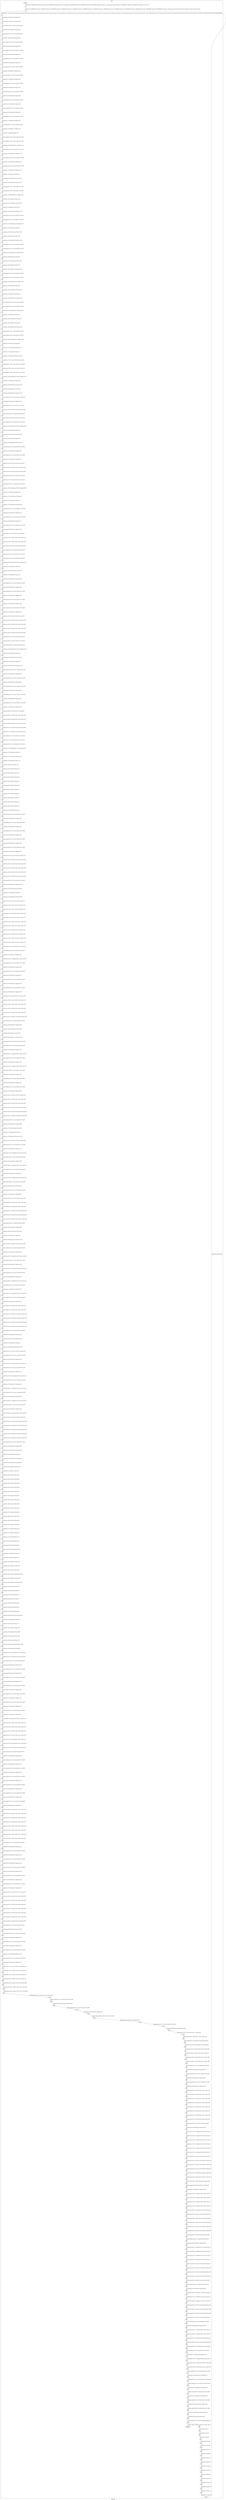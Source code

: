 digraph G {
label="Btor2XCFA";
subgraph cluster_0 {
label="main";
main_init[];
l1[];
l3[];
l4[];
l5[];
l6[];
l7[];
l8[];
l9[];
l10[];
l11[];
l12[];
l13[];
l14[];
l15[];
l16[];
l17[];
l18[];
l19[];
l20[];
l21[];
l22[];
l23[];
l24[];
l25[];
l26[];
l27[];
l28[];
l29[];
l30[];
l31[];
l32[];
l33[];
l34[];
l35[];
l36[];
l37[];
l38[];
l39[];
l40[];
l41[];
l42[];
l43[];
l44[];
l45[];
l46[];
l47[];
l48[];
l49[];
l50[];
l51[];
l52[];
l53[];
l54[];
l55[];
l56[];
l57[];
l58[];
l59[];
l60[];
l61[];
l62[];
l63[];
l64[];
l65[];
l66[];
l67[];
l68[];
l69[];
l70[];
l71[];
l72[];
l73[];
l74[];
l75[];
l76[];
l77[];
l78[];
l79[];
l80[];
l81[];
l82[];
l83[];
l84[];
l85[];
l86[];
l87[];
l88[];
l89[];
l90[];
l91[];
l92[];
l93[];
l94[];
l95[];
l96[];
l97[];
l98[];
l99[];
l100[];
l101[];
l102[];
l103[];
l104[];
l105[];
l106[];
l107[];
l108[];
l109[];
l110[];
l111[];
l112[];
l113[];
l114[];
l115[];
l116[];
l117[];
l118[];
l119[];
l120[];
l121[];
l122[];
l123[];
l124[];
l125[];
l126[];
l127[];
l128[];
l129[];
l130[];
l131[];
l132[];
l133[];
l134[];
l135[];
l136[];
l137[];
l138[];
l139[];
l140[];
l141[];
l142[];
l143[];
l144[];
l145[];
l146[];
l147[];
l148[];
l149[];
l150[];
l151[];
l152[];
l153[];
l154[];
l155[];
l156[];
l157[];
l158[];
l159[];
l160[];
l161[];
l162[];
l163[];
l164[];
l165[];
l166[];
l167[];
l168[];
l169[];
l170[];
l171[];
l172[];
l173[];
l174[];
l175[];
l176[];
l177[];
l178[];
l179[];
l180[];
l181[];
l182[];
l183[];
l184[];
l185[];
l186[];
l187[];
l188[];
l189[];
l190[];
l191[];
l192[];
l193[];
l194[];
l195[];
l196[];
l197[];
l198[];
l199[];
l200[];
l201[];
l202[];
l203[];
l204[];
l205[];
l206[];
l207[];
l208[];
l209[];
l210[];
l211[];
l212[];
l213[];
l214[];
l215[];
l216[];
l217[];
l218[];
l219[];
l220[];
l221[];
l222[];
l223[];
l224[];
l225[];
l226[];
l227[];
l228[];
l229[];
l230[];
l231[];
l232[];
l233[];
l234[];
l235[];
l236[];
l237[];
l238[];
l239[];
l240[];
l241[];
l242[];
l243[];
l244[];
l245[];
l246[];
l247[];
l248[];
l249[];
l250[];
l251[];
l252[];
l253[];
l254[];
l255[];
l256[];
l257[];
l258[];
l259[];
l260[];
l261[];
l262[];
l263[];
l264[];
l265[];
l266[];
l267[];
l268[];
l269[];
l270[];
l271[];
l272[];
l273[];
l274[];
l275[];
l276[];
l277[];
l278[];
l279[];
l280[];
l281[];
l282[];
l283[];
l284[];
l285[];
l286[];
l287[];
l288[];
l289[];
l290[];
l291[];
l292[];
l293[];
l294[];
l295[];
l296[];
l297[];
l298[];
l299[];
l300[];
l301[];
l302[];
l303[];
l304[];
l305[];
l306[];
l307[];
l308[];
l309[];
l310[];
l311[];
l312[];
l313[];
l314[];
l315[];
l316[];
l317[];
l318[];
l319[];
l320[];
l321[];
l322[];
l323[];
l324[];
l325[];
l326[];
l327[];
l328[];
l329[];
l330[];
l331[];
l332[];
l333[];
l334[];
l335[];
l336[];
l337[];
l338[];
l339[];
l340[];
l341[];
l342[];
l343[];
l344[];
l345[];
l346[];
l347[];
l348[];
l349[];
l350[];
l351[];
l352[];
l353[];
l354[];
l355[];
l356[];
l357[];
l358[];
l359[];
l360[];
l361[];
l362[];
l363[];
l364[];
l365[];
l366[];
l367[];
l368[];
l369[];
l370[];
l371[];
l372[];
l373[];
l374[];
l375[];
l376[];
l377[];
l378[];
l379[];
l380[];
l381[];
l382[];
l383[];
l384[];
l385[];
l386[];
l387[];
l388[];
l389[];
l390[];
l391[];
l392[];
l393[];
l394[];
l395[];
l396[];
l397[];
l398[];
l399[];
l400[];
l401[];
l402[];
l403[];
l404[];
l405[];
l406[];
l407[];
l408[];
l409[];
l410[];
l411[];
l412[];
l413[];
l414[];
l415[];
l416[];
l417[];
l418[];
l419[];
l420[];
l421[];
l422[];
l423[];
l424[];
l425[];
l426[];
l427[];
l428[];
l429[];
l430[];
l431[];
l432[];
l433[];
l434[];
l435[];
l436[];
l437[];
l438[];
l439[];
l440[];
l441[];
l442[];
l443[];
l444[];
l445[];
l446[];
l447[];
l448[];
l449[];
l450[];
l451[];
l452[];
l453[];
l454[];
l455[];
l456[];
l457[];
l458[];
l459[];
l460[];
l461[];
l462[];
l463[];
l464[];
l465[];
l466[];
l467[];
l468[];
l469[];
l470[];
l471[];
l472[];
l473[];
l474[];
l475[];
l476[];
l477[];
l478[];
l479[];
l480[];
l481[];
l482[];
l483[];
l484[];
l485[];
l486[];
l487[];
l488[];
l489[];
l490[];
l491[];
l492[];
l493[];
l494[];
l495[];
l496[];
l497[];
l498[];
l499[];
l500[];
l501[];
l502[];
l503[];
l504[];
l505[];
l506[];
l507[];
l508[];
l509[];
l510[];
l511[];
l512[];
l513[];
l514[];
l515[];
l516[];
l517[];
l518[];
l519[];
l520[];
l521[];
l522[];
l523[];
l524[];
l525[];
l526[];
l527[];
l528[];
l529[];
l530[];
l531[];
l532[];
l533[];
l534[];
l535[];
l536[];
l537[];
l538[];
l539[];
l540[];
l541[];
l542[];
l543[];
l544[];
l545[];
l546[];
l547[];
l548[];
l549[];
l550[];
l551[];
l552[];
l553[];
l554[];
l555[];
l556[];
l557[];
l558[];
l559[];
l560[];
l561[];
l562[];
l563[];
l564[];
l565[];
l566[];
l567[];
l568[];
l569[];
l570[];
l571[];
l572[];
l573[];
l574[];
l575[];
l576[];
l577[];
l578[];
l579[];
l580[];
l581[];
l582[];
l583[];
l584[];
l585[];
l586[];
l587[];
main_error[];
l588[];
l589[];
l590[];
l591[];
l592[];
l593[];
l594[];
l595[];
l596[];
l597[];
l598[];
l599[];
l600[];
l601[];
l602[];
l603[];
l604[];
l605[];
main_init -> l1 [label="[(assign const_3 #b00000000),(assign const_30 #b0),(assign const_43 #b00000010),(assign const_46 #b11111110),(assign const_51 #b00000000),(assign const_54 #b00000001),(assign const_57 #b00000100),(assign const_72 #b11111101),(assign const_109 #b1),(assign const_117 #b00000101),(assign const_120 #b00000011),(assign const_177 #b11111111)] "];
l3 -> l4 [label="[(havoc input_77),(havoc input_79),(havoc input_81),(havoc input_83),(havoc input_85),(havoc input_87),(havoc input_89),(havoc input_91),(havoc input_93),(havoc input_95),(havoc input_97),(havoc input_99),(havoc input_101),(havoc input_103),(havoc input_105),(havoc input_107),(havoc input_111),(havoc input_125),(havoc input_133),(havoc input_141),(havoc input_149),(havoc input_157),(havoc input_165),(havoc input_173),(havoc input_184),(havoc input_197),(havoc input_213),(havoc input_232),(havoc input_254),(havoc input_279),(havoc input_312),(havoc input_347),(havoc input_372),(havoc input_398),(havoc input_425),(havoc input_454)] "];
l4 -> l5 [label="[(assign binary_41 (bvand state_31 (bvnot state_33)))] "];
l5 -> l6 [label="[(assign binary_42 (bvand binary_41 (bvnot state_35)))] "];
l6 -> l7 [label="[(assign comparison_44 (ite (= const_43 state_4) #b1 #b0))] "];
l7 -> l8 [label="[(assign binary_45 (bvand binary_42 comparison_44))] "];
l8 -> l9 [label="[(assign comparison_47 (ite (= const_46 state_6) #b1 #b0))] "];
l9 -> l10 [label="[(assign binary_48 (bvand binary_45 comparison_47))] "];
l10 -> l11 [label="[(assign comparison_49 (ite (= const_46 state_8) #b1 #b0))] "];
l11 -> l12 [label="[(assign binary_50 (bvand binary_48 comparison_49))] "];
l12 -> l13 [label="[(assign comparison_52 (ite (= const_51 state_10) #b1 #b0))] "];
l13 -> l14 [label="[(assign binary_53 (bvand binary_50 comparison_52))] "];
l14 -> l15 [label="[(assign comparison_55 (ite (= const_54 state_12) #b1 #b0))] "];
l15 -> l16 [label="[(assign binary_56 (bvand binary_53 comparison_55))] "];
l16 -> l17 [label="[(assign comparison_58 (ite (= const_57 state_14) #b1 #b0))] "];
l17 -> l18 [label="[(assign binary_59 (bvand binary_56 comparison_58))] "];
l18 -> l19 [label="[(assign comparison_60 (ite (= const_51 state_16) #b1 #b0))] "];
l19 -> l20 [label="[(assign binary_61 (bvand binary_59 comparison_60))] "];
l20 -> l21 [label="[(assign comparison_62 (ite (= const_51 state_18) #b1 #b0))] "];
l21 -> l22 [label="[(assign binary_63 (bvand binary_61 comparison_62))] "];
l22 -> l23 [label="[(assign comparison_64 (ite (= const_51 state_20) #b1 #b0))] "];
l23 -> l24 [label="[(assign binary_65 (bvand binary_63 comparison_64))] "];
l24 -> l25 [label="[(assign comparison_66 (ite (= const_54 state_22) #b1 #b0))] "];
l25 -> l26 [label="[(assign binary_67 (bvand binary_65 comparison_66))] "];
l26 -> l27 [label="[(assign comparison_68 (ite (= const_51 state_24) #b1 #b0))] "];
l27 -> l28 [label="[(assign binary_69 (bvand binary_67 comparison_68))] "];
l28 -> l29 [label="[(assign comparison_70 (ite (= const_54 state_26) #b1 #b0))] "];
l29 -> l30 [label="[(assign binary_71 (bvand binary_69 comparison_70))] "];
l30 -> l31 [label="[(assign comparison_73 (ite (= const_72 state_28) #b1 #b0))] "];
l31 -> l32 [label="[(assign binary_74 (bvand binary_71 comparison_73))] "];
l32 -> l33 [label="[(assign binary_75 (bvand state_39 binary_74))] "];
l33 -> l34 [label="[(assign comparison_112 (ite (= const_43 input_83) #b1 #b0))] "];
l34 -> l35 [label="[(assign comparison_113 (ite (= const_51 input_81) #b1 #b0))] "];
l35 -> l36 [label="[(assign binary_114 (bvand comparison_112 comparison_113))] "];
l36 -> l37 [label="[(assign comparison_115 (ite (= const_57 input_77) #b1 #b0))] "];
l37 -> l38 [label="[(assign binary_116 (bvand binary_114 comparison_115))] "];
l38 -> l39 [label="[(assign comparison_118 (ite (= const_117 input_85) #b1 #b0))] "];
l39 -> l40 [label="[(assign binary_119 (bvand binary_116 comparison_118))] "];
l40 -> l41 [label="[(assign comparison_121 (ite (= const_120 input_87) #b1 #b0))] "];
l41 -> l42 [label="[(assign binary_122 (bvand binary_119 comparison_121))] "];
l42 -> l43 [label="[(assign binary_123 (bvand input_103 binary_122))] "];
l43 -> l44 [label="[(assign binary_124 (bvor (bvnot input_111) binary_123))] "];
l44 -> l45 [label="[(assign binary_126 (bvand input_103 (bvnot input_111)))] "];
l45 -> l46 [label="[(assign comparison_127 (ite (= const_54 input_89) #b1 #b0))] "];
l46 -> l47 [label="[(assign comparison_128 (ite (= const_46 input_77) #b1 #b0))] "];
l47 -> l48 [label="[(assign binary_129 (bvand comparison_127 comparison_128))] "];
l48 -> l49 [label="[(assign binary_130 (bvand binary_126 binary_129))] "];
l49 -> l50 [label="[(assign binary_131 (bvor (bvnot input_125) binary_130))] "];
l50 -> l51 [label="[(assign binary_132 (bvand binary_124 binary_131))] "];
l51 -> l52 [label="[(assign binary_134 (bvand binary_126 (bvnot input_125)))] "];
l52 -> l53 [label="[(assign comparison_135 (ite (= const_54 input_91) #b1 #b0))] "];
l53 -> l54 [label="[(assign comparison_136 (ite (= const_46 input_79) #b1 #b0))] "];
l54 -> l55 [label="[(assign binary_137 (bvand comparison_135 comparison_136))] "];
l55 -> l56 [label="[(assign binary_138 (bvand binary_134 binary_137))] "];
l56 -> l57 [label="[(assign binary_139 (bvor (bvnot input_133) binary_138))] "];
l57 -> l58 [label="[(assign binary_140 (bvand binary_132 binary_139))] "];
l58 -> l59 [label="[(assign binary_142 (bvand binary_134 (bvnot input_133)))] "];
l59 -> l60 [label="[(assign comparison_143 (ite (= const_54 input_93) #b1 #b0))] "];
l60 -> l61 [label="[(assign comparison_144 (ite (= const_46 input_81) #b1 #b0))] "];
l61 -> l62 [label="[(assign binary_145 (bvand comparison_143 comparison_144))] "];
l62 -> l63 [label="[(assign binary_146 (bvand binary_142 binary_145))] "];
l63 -> l64 [label="[(assign binary_147 (bvor (bvnot input_141) binary_146))] "];
l64 -> l65 [label="[(assign binary_148 (bvand binary_140 binary_147))] "];
l65 -> l66 [label="[(assign binary_150 (bvand binary_142 (bvnot input_141)))] "];
l66 -> l67 [label="[(assign comparison_151 (ite (= const_54 input_95) #b1 #b0))] "];
l67 -> l68 [label="[(assign comparison_152 (ite (= const_46 input_83) #b1 #b0))] "];
l68 -> l69 [label="[(assign binary_153 (bvand comparison_151 comparison_152))] "];
l69 -> l70 [label="[(assign binary_154 (bvand binary_150 binary_153))] "];
l70 -> l71 [label="[(assign binary_155 (bvor (bvnot input_149) binary_154))] "];
l71 -> l72 [label="[(assign binary_156 (bvand binary_148 binary_155))] "];
l72 -> l73 [label="[(assign binary_158 (bvand binary_150 (bvnot input_149)))] "];
l73 -> l74 [label="[(assign comparison_159 (ite (= const_54 input_97) #b1 #b0))] "];
l74 -> l75 [label="[(assign comparison_160 (ite (= const_46 input_85) #b1 #b0))] "];
l75 -> l76 [label="[(assign binary_161 (bvand comparison_159 comparison_160))] "];
l76 -> l77 [label="[(assign binary_162 (bvand binary_158 binary_161))] "];
l77 -> l78 [label="[(assign binary_163 (bvor (bvnot input_157) binary_162))] "];
l78 -> l79 [label="[(assign binary_164 (bvand binary_156 binary_163))] "];
l79 -> l80 [label="[(assign binary_166 (bvand binary_158 (bvnot input_157)))] "];
l80 -> l81 [label="[(assign comparison_167 (ite (= const_54 input_99) #b1 #b0))] "];
l81 -> l82 [label="[(assign comparison_168 (ite (= const_46 input_87) #b1 #b0))] "];
l82 -> l83 [label="[(assign binary_169 (bvand comparison_167 comparison_168))] "];
l83 -> l84 [label="[(assign binary_170 (bvand binary_166 binary_169))] "];
l84 -> l85 [label="[(assign binary_171 (bvor (bvnot input_165) binary_170))] "];
l85 -> l86 [label="[(assign binary_172 (bvand binary_164 binary_171))] "];
l86 -> l87 [label="[(assign binary_174 (bvand binary_166 (bvnot input_165)))] "];
l87 -> l88 [label="[(assign ternary_175 (ite (= input_125 #b1) const_51 input_89))] "];
l88 -> l89 [label="[(assign comparison_176 (ite (= const_54 ternary_175) #b1 #b0))] "];
l89 -> l90 [label="[(assign ternary_178 (ite (= input_125 #b1) const_177 input_77))] "];
l90 -> l91 [label="[(assign comparison_179 (ite (= const_46 ternary_178) #b1 #b0))] "];
l91 -> l92 [label="[(assign binary_180 (bvand comparison_176 (bvnot comparison_179)))] "];
l92 -> l93 [label="[(assign binary_181 (bvand binary_174 binary_180))] "];
l93 -> l94 [label="[(assign binary_182 (bvor (bvnot input_173) binary_181))] "];
l94 -> l95 [label="[(assign binary_183 (bvand binary_172 binary_182))] "];
l95 -> l96 [label="[(assign binary_185 (bvand binary_174 (bvnot input_173)))] "];
l96 -> l97 [label="[(assign comparison_186 (ite (= const_54 ternary_178) #b1 #b0))] "];
l97 -> l98 [label="[(assign binary_187 (bvand input_173 comparison_186))] "];
l98 -> l99 [label="[(assign ternary_188 (ite (= input_133 #b1) const_51 input_91))] "];
l99 -> l100 [label="[(assign ternary_189 (ite (= binary_187 #b1) const_54 ternary_188))] "];
l100 -> l101 [label="[(assign comparison_190 (ite (= const_54 ternary_189) #b1 #b0))] "];
l101 -> l102 [label="[(assign ternary_191 (ite (= input_133 #b1) const_177 input_79))] "];
l102 -> l103 [label="[(assign comparison_192 (ite (= const_46 ternary_191) #b1 #b0))] "];
l103 -> l104 [label="[(assign binary_193 (bvand comparison_190 (bvnot comparison_192)))] "];
l104 -> l105 [label="[(assign binary_194 (bvand binary_185 binary_193))] "];
l105 -> l106 [label="[(assign binary_195 (bvor (bvnot input_184) binary_194))] "];
l106 -> l107 [label="[(assign binary_196 (bvand binary_183 binary_195))] "];
l107 -> l108 [label="[(assign binary_198 (bvand binary_185 (bvnot input_184)))] "];
l108 -> l109 [label="[(assign comparison_199 (ite (= const_43 ternary_191) #b1 #b0))] "];
l109 -> l110 [label="[(assign binary_200 (bvand input_184 comparison_199))] "];
l110 -> l111 [label="[(assign comparison_201 (ite (= const_43 ternary_178) #b1 #b0))] "];
l111 -> l112 [label="[(assign binary_202 (bvand input_173 comparison_201))] "];
l112 -> l113 [label="[(assign ternary_203 (ite (= input_141 #b1) const_51 input_93))] "];
l113 -> l114 [label="[(assign ternary_204 (ite (= binary_202 #b1) const_54 ternary_203))] "];
l114 -> l115 [label="[(assign ternary_205 (ite (= binary_200 #b1) const_54 ternary_204))] "];
l115 -> l116 [label="[(assign comparison_206 (ite (= const_54 ternary_205) #b1 #b0))] "];
l116 -> l117 [label="[(assign ternary_207 (ite (= input_141 #b1) const_177 input_81))] "];
l117 -> l118 [label="[(assign comparison_208 (ite (= const_46 ternary_207) #b1 #b0))] "];
l118 -> l119 [label="[(assign binary_209 (bvand comparison_206 (bvnot comparison_208)))] "];
l119 -> l120 [label="[(assign binary_210 (bvand binary_198 binary_209))] "];
l120 -> l121 [label="[(assign binary_211 (bvor (bvnot input_197) binary_210))] "];
l121 -> l122 [label="[(assign binary_212 (bvand binary_196 binary_211))] "];
l122 -> l123 [label="[(assign binary_214 (bvand binary_198 (bvnot input_197)))] "];
l123 -> l124 [label="[(assign comparison_215 (ite (= const_120 ternary_207) #b1 #b0))] "];
l124 -> l125 [label="[(assign binary_216 (bvand input_197 comparison_215))] "];
l125 -> l126 [label="[(assign comparison_217 (ite (= const_120 ternary_191) #b1 #b0))] "];
l126 -> l127 [label="[(assign binary_218 (bvand input_184 comparison_217))] "];
l127 -> l128 [label="[(assign comparison_219 (ite (= const_120 ternary_178) #b1 #b0))] "];
l128 -> l129 [label="[(assign binary_220 (bvand input_173 comparison_219))] "];
l129 -> l130 [label="[(assign ternary_221 (ite (= input_149 #b1) const_51 input_95))] "];
l130 -> l131 [label="[(assign ternary_222 (ite (= binary_220 #b1) const_54 ternary_221))] "];
l131 -> l132 [label="[(assign ternary_223 (ite (= binary_218 #b1) const_54 ternary_222))] "];
l132 -> l133 [label="[(assign ternary_224 (ite (= binary_216 #b1) const_54 ternary_223))] "];
l133 -> l134 [label="[(assign comparison_225 (ite (= const_54 ternary_224) #b1 #b0))] "];
l134 -> l135 [label="[(assign ternary_226 (ite (= input_149 #b1) const_177 input_83))] "];
l135 -> l136 [label="[(assign comparison_227 (ite (= const_46 ternary_226) #b1 #b0))] "];
l136 -> l137 [label="[(assign binary_228 (bvand comparison_225 (bvnot comparison_227)))] "];
l137 -> l138 [label="[(assign binary_229 (bvand binary_214 binary_228))] "];
l138 -> l139 [label="[(assign binary_230 (bvor (bvnot input_213) binary_229))] "];
l139 -> l140 [label="[(assign binary_231 (bvand binary_212 binary_230))] "];
l140 -> l141 [label="[(assign binary_233 (bvand binary_214 (bvnot input_213)))] "];
l141 -> l142 [label="[(assign comparison_234 (ite (= const_57 ternary_226) #b1 #b0))] "];
l142 -> l143 [label="[(assign binary_235 (bvand input_213 comparison_234))] "];
l143 -> l144 [label="[(assign comparison_236 (ite (= const_57 ternary_207) #b1 #b0))] "];
l144 -> l145 [label="[(assign binary_237 (bvand input_197 comparison_236))] "];
l145 -> l146 [label="[(assign comparison_238 (ite (= const_57 ternary_191) #b1 #b0))] "];
l146 -> l147 [label="[(assign binary_239 (bvand input_184 comparison_238))] "];
l147 -> l148 [label="[(assign comparison_240 (ite (= const_57 ternary_178) #b1 #b0))] "];
l148 -> l149 [label="[(assign binary_241 (bvand input_173 comparison_240))] "];
l149 -> l150 [label="[(assign ternary_242 (ite (= input_157 #b1) const_51 input_97))] "];
l150 -> l151 [label="[(assign ternary_243 (ite (= binary_241 #b1) const_54 ternary_242))] "];
l151 -> l152 [label="[(assign ternary_244 (ite (= binary_239 #b1) const_54 ternary_243))] "];
l152 -> l153 [label="[(assign ternary_245 (ite (= binary_237 #b1) const_54 ternary_244))] "];
l153 -> l154 [label="[(assign ternary_246 (ite (= binary_235 #b1) const_54 ternary_245))] "];
l154 -> l155 [label="[(assign comparison_247 (ite (= const_54 ternary_246) #b1 #b0))] "];
l155 -> l156 [label="[(assign ternary_248 (ite (= input_157 #b1) const_177 input_85))] "];
l156 -> l157 [label="[(assign comparison_249 (ite (= const_46 ternary_248) #b1 #b0))] "];
l157 -> l158 [label="[(assign binary_250 (bvand comparison_247 (bvnot comparison_249)))] "];
l158 -> l159 [label="[(assign binary_251 (bvand binary_233 binary_250))] "];
l159 -> l160 [label="[(assign binary_252 (bvor (bvnot input_232) binary_251))] "];
l160 -> l161 [label="[(assign binary_253 (bvand binary_231 binary_252))] "];
l161 -> l162 [label="[(assign binary_255 (bvand binary_233 (bvnot input_232)))] "];
l162 -> l163 [label="[(assign comparison_256 (ite (= const_117 ternary_248) #b1 #b0))] "];
l163 -> l164 [label="[(assign binary_257 (bvand input_232 comparison_256))] "];
l164 -> l165 [label="[(assign comparison_258 (ite (= const_117 ternary_226) #b1 #b0))] "];
l165 -> l166 [label="[(assign binary_259 (bvand input_213 comparison_258))] "];
l166 -> l167 [label="[(assign comparison_260 (ite (= const_117 ternary_207) #b1 #b0))] "];
l167 -> l168 [label="[(assign binary_261 (bvand input_197 comparison_260))] "];
l168 -> l169 [label="[(assign comparison_262 (ite (= const_117 ternary_191) #b1 #b0))] "];
l169 -> l170 [label="[(assign binary_263 (bvand input_184 comparison_262))] "];
l170 -> l171 [label="[(assign comparison_264 (ite (= const_117 ternary_178) #b1 #b0))] "];
l171 -> l172 [label="[(assign binary_265 (bvand input_173 comparison_264))] "];
l172 -> l173 [label="[(assign ternary_266 (ite (= input_165 #b1) const_51 input_99))] "];
l173 -> l174 [label="[(assign ternary_267 (ite (= binary_265 #b1) const_54 ternary_266))] "];
l174 -> l175 [label="[(assign ternary_268 (ite (= binary_263 #b1) const_54 ternary_267))] "];
l175 -> l176 [label="[(assign ternary_269 (ite (= binary_261 #b1) const_54 ternary_268))] "];
l176 -> l177 [label="[(assign ternary_270 (ite (= binary_259 #b1) const_54 ternary_269))] "];
l177 -> l178 [label="[(assign ternary_271 (ite (= binary_257 #b1) const_54 ternary_270))] "];
l178 -> l179 [label="[(assign comparison_272 (ite (= const_54 ternary_271) #b1 #b0))] "];
l179 -> l180 [label="[(assign ternary_273 (ite (= input_165 #b1) const_177 input_87))] "];
l180 -> l181 [label="[(assign comparison_274 (ite (= const_46 ternary_273) #b1 #b0))] "];
l181 -> l182 [label="[(assign binary_275 (bvand comparison_272 (bvnot comparison_274)))] "];
l182 -> l183 [label="[(assign binary_276 (bvand binary_255 binary_275))] "];
l183 -> l184 [label="[(assign binary_277 (bvor (bvnot input_254) binary_276))] "];
l184 -> l185 [label="[(assign binary_278 (bvand binary_253 binary_277))] "];
l185 -> l186 [label="[(assign binary_280 (bvor input_105 input_125))] "];
l186 -> l187 [label="[(assign binary_281 (bvor binary_280 input_133))] "];
l187 -> l188 [label="[(assign binary_282 (bvor binary_281 input_141))] "];
l188 -> l189 [label="[(assign binary_283 (bvor binary_282 input_149))] "];
l189 -> l190 [label="[(assign binary_284 (bvor binary_283 input_157))] "];
l190 -> l191 [label="[(assign binary_285 (bvor binary_284 input_165))] "];
l191 -> l192 [label="[(assign binary_286 (bvor binary_285 input_173))] "];
l192 -> l193 [label="[(assign binary_287 (bvor binary_286 input_184))] "];
l193 -> l194 [label="[(assign binary_288 (bvor binary_287 input_197))] "];
l194 -> l195 [label="[(assign binary_289 (bvor binary_288 input_213))] "];
l195 -> l196 [label="[(assign binary_290 (bvor binary_289 input_232))] "];
l196 -> l197 [label="[(assign binary_291 (bvor binary_290 input_254))] "];
l197 -> l198 [label="[(assign comparison_292 (ite (= const_51 ternary_273) #b1 #b0))] "];
l198 -> l199 [label="[(assign binary_293 (bvand input_254 comparison_292))] "];
l199 -> l200 [label="[(assign comparison_294 (ite (= const_51 ternary_248) #b1 #b0))] "];
l200 -> l201 [label="[(assign binary_295 (bvand input_232 comparison_294))] "];
l201 -> l202 [label="[(assign comparison_296 (ite (= const_51 ternary_226) #b1 #b0))] "];
l202 -> l203 [label="[(assign binary_297 (bvand input_213 comparison_296))] "];
l203 -> l204 [label="[(assign comparison_298 (ite (= const_51 ternary_207) #b1 #b0))] "];
l204 -> l205 [label="[(assign binary_299 (bvand input_197 comparison_298))] "];
l205 -> l206 [label="[(assign comparison_300 (ite (= const_51 ternary_191) #b1 #b0))] "];
l206 -> l207 [label="[(assign binary_301 (bvand input_184 comparison_300))] "];
l207 -> l208 [label="[(assign ternary_302 (ite (= input_173 #b1) const_51 ternary_175))] "];
l208 -> l209 [label="[(assign ternary_303 (ite (= binary_301 #b1) const_54 ternary_302))] "];
l209 -> l210 [label="[(assign ternary_304 (ite (= binary_299 #b1) const_54 ternary_303))] "];
l210 -> l211 [label="[(assign ternary_305 (ite (= binary_297 #b1) const_54 ternary_304))] "];
l211 -> l212 [label="[(assign ternary_306 (ite (= binary_295 #b1) const_54 ternary_305))] "];
l212 -> l213 [label="[(assign ternary_307 (ite (= binary_293 #b1) const_54 ternary_306))] "];
l213 -> l214 [label="[(assign comparison_308 (ite (= const_54 ternary_307) #b1 #b0))] "];
l214 -> l215 [label="[(assign binary_309 (bvand binary_291 comparison_308))] "];
l215 -> l216 [label="[(assign binary_310 (bvor (bvnot input_279) binary_309))] "];
l216 -> l217 [label="[(assign binary_311 (bvand binary_278 binary_310))] "];
l217 -> l218 [label="[(assign binary_313 (bvand binary_291 (bvnot input_279)))] "];
l218 -> l219 [label="[(assign ternary_314 (ite (= input_125 #b1) const_51 input_101))] "];
l219 -> l220 [label="[(assign ternary_315 (ite (= input_133 #b1) const_54 ternary_314))] "];
l220 -> l221 [label="[(assign ternary_316 (ite (= input_141 #b1) const_43 ternary_315))] "];
l221 -> l222 [label="[(assign ternary_317 (ite (= input_149 #b1) const_120 ternary_316))] "];
l222 -> l223 [label="[(assign ternary_318 (ite (= input_157 #b1) const_57 ternary_317))] "];
l223 -> l224 [label="[(assign ternary_319 (ite (= input_165 #b1) const_117 ternary_318))] "];
l224 -> l225 [label="[(assign ternary_320 (ite (= input_173 #b1) const_51 ternary_319))] "];
l225 -> l226 [label="[(assign ternary_321 (ite (= input_184 #b1) const_54 ternary_320))] "];
l226 -> l227 [label="[(assign ternary_322 (ite (= input_197 #b1) const_43 ternary_321))] "];
l227 -> l228 [label="[(assign ternary_323 (ite (= input_213 #b1) const_120 ternary_322))] "];
l228 -> l229 [label="[(assign ternary_324 (ite (= input_232 #b1) const_57 ternary_323))] "];
l229 -> l230 [label="[(assign ternary_325 (ite (= input_254 #b1) const_117 ternary_324))] "];
l230 -> l231 [label="[(assign comparison_326 (ite (= const_54 ternary_325) #b1 #b0))] "];
l231 -> l232 [label="[(assign binary_327 (bvand input_279 comparison_326))] "];
l232 -> l233 [label="[(assign ternary_328 (ite (= comparison_326 #b1) const_54 const_51))] "];
l233 -> l234 [label="[(assign comparison_329 (ite (= const_54 ternary_273) #b1 #b0))] "];
l234 -> l235 [label="[(assign binary_330 (bvand input_254 comparison_329))] "];
l235 -> l236 [label="[(assign comparison_331 (ite (= const_54 ternary_248) #b1 #b0))] "];
l236 -> l237 [label="[(assign binary_332 (bvand input_232 comparison_331))] "];
l237 -> l238 [label="[(assign comparison_333 (ite (= const_54 ternary_226) #b1 #b0))] "];
l238 -> l239 [label="[(assign binary_334 (bvand input_213 comparison_333))] "];
l239 -> l240 [label="[(assign comparison_335 (ite (= const_54 ternary_207) #b1 #b0))] "];
l240 -> l241 [label="[(assign binary_336 (bvand input_197 comparison_335))] "];
l241 -> l242 [label="[(assign ternary_337 (ite (= input_184 #b1) const_51 ternary_189))] "];
l242 -> l243 [label="[(assign ternary_338 (ite (= binary_336 #b1) const_54 ternary_337))] "];
l243 -> l244 [label="[(assign ternary_339 (ite (= binary_334 #b1) const_54 ternary_338))] "];
l244 -> l245 [label="[(assign ternary_340 (ite (= binary_332 #b1) const_54 ternary_339))] "];
l245 -> l246 [label="[(assign ternary_341 (ite (= binary_330 #b1) const_54 ternary_340))] "];
l246 -> l247 [label="[(assign ternary_342 (ite (= binary_327 #b1) ternary_328 ternary_341))] "];
l247 -> l248 [label="[(assign comparison_343 (ite (= const_54 ternary_342) #b1 #b0))] "];
l248 -> l249 [label="[(assign binary_344 (bvand binary_313 comparison_343))] "];
l249 -> l250 [label="[(assign binary_345 (bvor (bvnot input_312) binary_344))] "];
l250 -> l251 [label="[(assign binary_346 (bvand binary_311 binary_345))] "];
l251 -> l252 [label="[(assign binary_348 (bvand binary_313 (bvnot input_312)))] "];
l252 -> l253 [label="[(assign ternary_349 (ite (= input_279 #b1) const_72 ternary_325))] "];
l253 -> l254 [label="[(assign comparison_350 (ite (= const_43 ternary_349) #b1 #b0))] "];
l254 -> l255 [label="[(assign binary_351 (bvand input_312 comparison_350))] "];
l255 -> l256 [label="[(assign ternary_352 (ite (= comparison_350 #b1) const_54 const_51))] "];
l256 -> l257 [label="[(assign comparison_353 (ite (= const_43 ternary_325) #b1 #b0))] "];
l257 -> l258 [label="[(assign binary_354 (bvand input_279 comparison_353))] "];
l258 -> l259 [label="[(assign ternary_355 (ite (= comparison_353 #b1) const_54 const_51))] "];
l259 -> l260 [label="[(assign comparison_356 (ite (= const_43 ternary_273) #b1 #b0))] "];
l260 -> l261 [label="[(assign binary_357 (bvand input_254 comparison_356))] "];
l261 -> l262 [label="[(assign comparison_358 (ite (= const_43 ternary_248) #b1 #b0))] "];
l262 -> l263 [label="[(assign binary_359 (bvand input_232 comparison_358))] "];
l263 -> l264 [label="[(assign comparison_360 (ite (= const_43 ternary_226) #b1 #b0))] "];
l264 -> l265 [label="[(assign binary_361 (bvand input_213 comparison_360))] "];
l265 -> l266 [label="[(assign ternary_362 (ite (= input_197 #b1) const_51 ternary_205))] "];
l266 -> l267 [label="[(assign ternary_363 (ite (= binary_361 #b1) const_54 ternary_362))] "];
l267 -> l268 [label="[(assign ternary_364 (ite (= binary_359 #b1) const_54 ternary_363))] "];
l268 -> l269 [label="[(assign ternary_365 (ite (= binary_357 #b1) const_54 ternary_364))] "];
l269 -> l270 [label="[(assign ternary_366 (ite (= binary_354 #b1) ternary_355 ternary_365))] "];
l270 -> l271 [label="[(assign ternary_367 (ite (= binary_351 #b1) ternary_352 ternary_366))] "];
l271 -> l272 [label="[(assign comparison_368 (ite (= const_54 ternary_367) #b1 #b0))] "];
l272 -> l273 [label="[(assign binary_369 (bvand binary_348 comparison_368))] "];
l273 -> l274 [label="[(assign binary_370 (bvor (bvnot input_347) binary_369))] "];
l274 -> l275 [label="[(assign binary_371 (bvand binary_346 binary_370))] "];
l275 -> l276 [label="[(assign binary_373 (bvand binary_348 (bvnot input_347)))] "];
l276 -> l277 [label="[(assign ternary_374 (ite (= input_312 #b1) const_72 ternary_349))] "];
l277 -> l278 [label="[(assign comparison_375 (ite (= const_120 ternary_374) #b1 #b0))] "];
l278 -> l279 [label="[(assign binary_376 (bvand input_347 comparison_375))] "];
l279 -> l280 [label="[(assign ternary_377 (ite (= comparison_375 #b1) const_54 const_51))] "];
l280 -> l281 [label="[(assign comparison_378 (ite (= const_120 ternary_349) #b1 #b0))] "];
l281 -> l282 [label="[(assign binary_379 (bvand input_312 comparison_378))] "];
l282 -> l283 [label="[(assign ternary_380 (ite (= comparison_378 #b1) const_54 const_51))] "];
l283 -> l284 [label="[(assign comparison_381 (ite (= const_120 ternary_325) #b1 #b0))] "];
l284 -> l285 [label="[(assign binary_382 (bvand input_279 comparison_381))] "];
l285 -> l286 [label="[(assign ternary_383 (ite (= comparison_381 #b1) const_54 const_51))] "];
l286 -> l287 [label="[(assign comparison_384 (ite (= const_120 ternary_273) #b1 #b0))] "];
l287 -> l288 [label="[(assign binary_385 (bvand input_254 comparison_384))] "];
l288 -> l289 [label="[(assign comparison_386 (ite (= const_120 ternary_248) #b1 #b0))] "];
l289 -> l290 [label="[(assign binary_387 (bvand input_232 comparison_386))] "];
l290 -> l291 [label="[(assign ternary_388 (ite (= input_213 #b1) const_51 ternary_224))] "];
l291 -> l292 [label="[(assign ternary_389 (ite (= binary_387 #b1) const_54 ternary_388))] "];
l292 -> l293 [label="[(assign ternary_390 (ite (= binary_385 #b1) const_54 ternary_389))] "];
l293 -> l294 [label="[(assign ternary_391 (ite (= binary_382 #b1) ternary_383 ternary_390))] "];
l294 -> l295 [label="[(assign ternary_392 (ite (= binary_379 #b1) ternary_380 ternary_391))] "];
l295 -> l296 [label="[(assign ternary_393 (ite (= binary_376 #b1) ternary_377 ternary_392))] "];
l296 -> l297 [label="[(assign comparison_394 (ite (= const_54 ternary_393) #b1 #b0))] "];
l297 -> l298 [label="[(assign binary_395 (bvand binary_373 comparison_394))] "];
l298 -> l299 [label="[(assign binary_396 (bvor (bvnot input_372) binary_395))] "];
l299 -> l300 [label="[(assign binary_397 (bvand binary_371 binary_396))] "];
l300 -> l301 [label="[(assign binary_399 (bvand binary_373 (bvnot input_372)))] "];
l301 -> l302 [label="[(assign ternary_400 (ite (= input_347 #b1) const_72 ternary_374))] "];
l302 -> l303 [label="[(assign comparison_401 (ite (= const_57 ternary_400) #b1 #b0))] "];
l303 -> l304 [label="[(assign binary_402 (bvand input_372 comparison_401))] "];
l304 -> l305 [label="[(assign ternary_403 (ite (= comparison_401 #b1) const_54 const_51))] "];
l305 -> l306 [label="[(assign comparison_404 (ite (= const_57 ternary_374) #b1 #b0))] "];
l306 -> l307 [label="[(assign binary_405 (bvand input_347 comparison_404))] "];
l307 -> l308 [label="[(assign ternary_406 (ite (= comparison_404 #b1) const_54 const_51))] "];
l308 -> l309 [label="[(assign comparison_407 (ite (= const_57 ternary_349) #b1 #b0))] "];
l309 -> l310 [label="[(assign binary_408 (bvand input_312 comparison_407))] "];
l310 -> l311 [label="[(assign ternary_409 (ite (= comparison_407 #b1) const_54 const_51))] "];
l311 -> l312 [label="[(assign comparison_410 (ite (= const_57 ternary_325) #b1 #b0))] "];
l312 -> l313 [label="[(assign binary_411 (bvand input_279 comparison_410))] "];
l313 -> l314 [label="[(assign ternary_412 (ite (= comparison_410 #b1) const_54 const_51))] "];
l314 -> l315 [label="[(assign comparison_413 (ite (= const_57 ternary_273) #b1 #b0))] "];
l315 -> l316 [label="[(assign binary_414 (bvand input_254 comparison_413))] "];
l316 -> l317 [label="[(assign ternary_415 (ite (= input_232 #b1) const_51 ternary_246))] "];
l317 -> l318 [label="[(assign ternary_416 (ite (= binary_414 #b1) const_54 ternary_415))] "];
l318 -> l319 [label="[(assign ternary_417 (ite (= binary_411 #b1) ternary_412 ternary_416))] "];
l319 -> l320 [label="[(assign ternary_418 (ite (= binary_408 #b1) ternary_409 ternary_417))] "];
l320 -> l321 [label="[(assign ternary_419 (ite (= binary_405 #b1) ternary_406 ternary_418))] "];
l321 -> l322 [label="[(assign ternary_420 (ite (= binary_402 #b1) ternary_403 ternary_419))] "];
l322 -> l323 [label="[(assign comparison_421 (ite (= const_54 ternary_420) #b1 #b0))] "];
l323 -> l324 [label="[(assign binary_422 (bvand binary_399 comparison_421))] "];
l324 -> l325 [label="[(assign binary_423 (bvor (bvnot input_398) binary_422))] "];
l325 -> l326 [label="[(assign binary_424 (bvand binary_397 binary_423))] "];
l326 -> l327 [label="[(assign binary_426 (bvand binary_399 (bvnot input_398)))] "];
l327 -> l328 [label="[(assign ternary_427 (ite (= input_372 #b1) const_72 ternary_400))] "];
l328 -> l329 [label="[(assign comparison_428 (ite (= const_117 ternary_427) #b1 #b0))] "];
l329 -> l330 [label="[(assign binary_429 (bvand input_398 comparison_428))] "];
l330 -> l331 [label="[(assign ternary_430 (ite (= comparison_428 #b1) const_54 const_51))] "];
l331 -> l332 [label="[(assign comparison_431 (ite (= const_117 ternary_400) #b1 #b0))] "];
l332 -> l333 [label="[(assign binary_432 (bvand input_372 comparison_431))] "];
l333 -> l334 [label="[(assign ternary_433 (ite (= comparison_431 #b1) const_54 const_51))] "];
l334 -> l335 [label="[(assign comparison_434 (ite (= const_117 ternary_374) #b1 #b0))] "];
l335 -> l336 [label="[(assign binary_435 (bvand input_347 comparison_434))] "];
l336 -> l337 [label="[(assign ternary_436 (ite (= comparison_434 #b1) const_54 const_51))] "];
l337 -> l338 [label="[(assign comparison_437 (ite (= const_117 ternary_349) #b1 #b0))] "];
l338 -> l339 [label="[(assign binary_438 (bvand input_312 comparison_437))] "];
l339 -> l340 [label="[(assign ternary_439 (ite (= comparison_437 #b1) const_54 const_51))] "];
l340 -> l341 [label="[(assign comparison_440 (ite (= const_117 ternary_325) #b1 #b0))] "];
l341 -> l342 [label="[(assign binary_441 (bvand input_279 comparison_440))] "];
l342 -> l343 [label="[(assign ternary_442 (ite (= comparison_440 #b1) const_54 const_51))] "];
l343 -> l344 [label="[(assign ternary_443 (ite (= input_254 #b1) const_51 ternary_271))] "];
l344 -> l345 [label="[(assign ternary_444 (ite (= binary_441 #b1) ternary_442 ternary_443))] "];
l345 -> l346 [label="[(assign ternary_445 (ite (= binary_438 #b1) ternary_439 ternary_444))] "];
l346 -> l347 [label="[(assign ternary_446 (ite (= binary_435 #b1) ternary_436 ternary_445))] "];
l347 -> l348 [label="[(assign ternary_447 (ite (= binary_432 #b1) ternary_433 ternary_446))] "];
l348 -> l349 [label="[(assign ternary_448 (ite (= binary_429 #b1) ternary_430 ternary_447))] "];
l349 -> l350 [label="[(assign comparison_449 (ite (= const_54 ternary_448) #b1 #b0))] "];
l350 -> l351 [label="[(assign binary_450 (bvand binary_426 comparison_449))] "];
l351 -> l352 [label="[(assign binary_451 (bvor (bvnot input_425) binary_450))] "];
l352 -> l353 [label="[(assign binary_452 (bvand binary_424 binary_451))] "];
l353 -> l354 [label="[(assign binary_453 (bvand binary_426 (bvnot input_425)))] "];
l354 -> l355 [label="[(assign binary_455 (bvor binary_453 (bvnot input_454)))] "];
l355 -> l356 [label="[(assign binary_456 (bvand binary_452 binary_455))] "];
l356 -> l357 [label="[(assign binary_457 (bvor input_111 input_125))] "];
l357 -> l358 [label="[(assign binary_458 (bvor input_133 binary_457))] "];
l358 -> l359 [label="[(assign binary_459 (bvor input_141 binary_458))] "];
l359 -> l360 [label="[(assign binary_460 (bvor input_149 binary_459))] "];
l360 -> l361 [label="[(assign binary_461 (bvor input_157 binary_460))] "];
l361 -> l362 [label="[(assign binary_462 (bvor input_165 binary_461))] "];
l362 -> l363 [label="[(assign binary_463 (bvor input_173 binary_462))] "];
l363 -> l364 [label="[(assign binary_464 (bvor input_184 binary_463))] "];
l364 -> l365 [label="[(assign binary_465 (bvor input_197 binary_464))] "];
l365 -> l366 [label="[(assign binary_466 (bvor input_213 binary_465))] "];
l366 -> l367 [label="[(assign binary_467 (bvor input_232 binary_466))] "];
l367 -> l368 [label="[(assign binary_468 (bvor input_254 binary_467))] "];
l368 -> l369 [label="[(assign binary_469 (bvor input_279 binary_468))] "];
l369 -> l370 [label="[(assign binary_470 (bvor input_312 binary_469))] "];
l370 -> l371 [label="[(assign binary_471 (bvor input_347 binary_470))] "];
l371 -> l372 [label="[(assign binary_472 (bvor input_372 binary_471))] "];
l372 -> l373 [label="[(assign binary_473 (bvor input_398 binary_472))] "];
l373 -> l374 [label="[(assign binary_474 (bvor input_425 binary_473))] "];
l374 -> l375 [label="[(assign binary_475 (bvor input_454 binary_474))] "];
l375 -> l376 [label="[(assign binary_476 (bvand binary_456 binary_475))] "];
l376 -> l377 [label="[(assign binary_477 (bvand input_103 input_105))] "];
l377 -> l378 [label="[(assign binary_478 (bvor input_103 input_105))] "];
l378 -> l379 [label="[(assign binary_479 (bvand input_107 binary_478))] "];
l379 -> l380 [label="[(assign binary_480 (bvor binary_477 binary_479))] "];
l380 -> l381 [label="[(assign binary_481 (bvor input_107 binary_478))] "];
l381 -> l382 [label="[(assign binary_482 (bvand (bvnot binary_480) binary_481))] "];
l382 -> l383 [label="[(assign binary_483 (bvand binary_476 binary_482))] "];
l383 -> l384 [label="[(assign binary_484 (bvand binary_255 (bvnot input_254)))] "];
l384 -> l385 [label="[(assign binary_485 (bvor binary_484 input_279))] "];
l385 -> l386 [label="[(assign binary_486 (bvor binary_485 input_312))] "];
l386 -> l387 [label="[(assign binary_487 (bvor binary_486 input_347))] "];
l387 -> l388 [label="[(assign binary_488 (bvor binary_487 input_372))] "];
l388 -> l389 [label="[(assign binary_489 (bvor binary_488 input_398))] "];
l389 -> l390 [label="[(assign binary_490 (bvor binary_489 input_425))] "];
l390 -> l391 [label="[(assign binary_491 (bvor binary_490 input_454))] "];
l391 -> l392 [label="[(assign binary_492 (bvand binary_453 (bvnot input_454)))] "];
l392 -> l393 [label="[(assign binary_493 (bvand binary_491 binary_492))] "];
l393 -> l394 [label="[(assign binary_494 (bvor input_107 input_111))] "];
l394 -> l395 [label="[(assign binary_495 (bvor binary_491 binary_492))] "];
l395 -> l396 [label="[(assign binary_496 (bvand binary_494 binary_495))] "];
l396 -> l397 [label="[(assign binary_497 (bvor binary_493 binary_496))] "];
l397 -> l398 [label="[(assign binary_498 (bvor binary_494 binary_495))] "];
l398 -> l399 [label="[(assign binary_499 (bvand (bvnot binary_497) binary_498))] "];
l399 -> l400 [label="[(assign binary_500 (bvand binary_483 binary_499))] "];
l400 -> l401 [label="[(assign ternary_501 (ite (= input_398 #b1) const_72 ternary_427))] "];
l401 -> l402 [label="[(assign ternary_502 (ite (= input_425 #b1) const_72 ternary_501))] "];
l402 -> l403 [label="[(assign comparison_503 (ite (= const_51 ternary_502) #b1 #b0))] "];
l403 -> l404 [label="[(assign binary_504 (bvand input_454 comparison_503))] "];
l404 -> l405 [label="[(assign comparison_505 (ite (= const_51 ternary_501) #b1 #b0))] "];
l405 -> l406 [label="[(assign binary_506 (bvand input_425 comparison_505))] "];
l406 -> l407 [label="[(assign comparison_507 (ite (= const_51 ternary_427) #b1 #b0))] "];
l407 -> l408 [label="[(assign binary_508 (bvand input_398 comparison_507))] "];
l408 -> l409 [label="[(assign comparison_509 (ite (= const_51 ternary_400) #b1 #b0))] "];
l409 -> l410 [label="[(assign binary_510 (bvand input_372 comparison_509))] "];
l410 -> l411 [label="[(assign comparison_511 (ite (= const_51 ternary_374) #b1 #b0))] "];
l411 -> l412 [label="[(assign binary_512 (bvand input_347 comparison_511))] "];
l412 -> l413 [label="[(assign comparison_513 (ite (= const_51 ternary_349) #b1 #b0))] "];
l413 -> l414 [label="[(assign binary_514 (bvand input_312 comparison_513))] "];
l414 -> l415 [label="[(assign comparison_515 (ite (= const_51 ternary_325) #b1 #b0))] "];
l415 -> l416 [label="[(assign binary_516 (bvand input_279 comparison_515))] "];
l416 -> l417 [label="[(assign ternary_517 (ite (= input_173 #b1) const_177 ternary_178))] "];
l417 -> l418 [label="[(assign ternary_518 (ite (= binary_516 #b1) const_51 ternary_517))] "];
l418 -> l419 [label="[(assign ternary_519 (ite (= binary_514 #b1) const_54 ternary_518))] "];
l419 -> l420 [label="[(assign ternary_520 (ite (= binary_512 #b1) const_43 ternary_519))] "];
l420 -> l421 [label="[(assign ternary_521 (ite (= binary_510 #b1) const_120 ternary_520))] "];
l421 -> l422 [label="[(assign ternary_522 (ite (= binary_508 #b1) const_57 ternary_521))] "];
l422 -> l423 [label="[(assign ternary_523 (ite (= binary_506 #b1) const_117 ternary_522))] "];
l423 -> l424 [label="[(assign ternary_524 (ite (= binary_504 #b1) const_46 ternary_523))] "];
l424 -> l425 [label="[(assign comparison_525 (ite (= ternary_524 state_4) #b1 #b0))] "];
l425 -> l426 [label="[(assign binary_526 (bvand binary_500 comparison_525))] "];
l426 -> l427 [label="[(assign comparison_527 (ite (= const_54 ternary_502) #b1 #b0))] "];
l427 -> l428 [label="[(assign binary_528 (bvand input_454 comparison_527))] "];
l428 -> l429 [label="[(assign comparison_529 (ite (= const_54 ternary_501) #b1 #b0))] "];
l429 -> l430 [label="[(assign binary_530 (bvand input_425 comparison_529))] "];
l430 -> l431 [label="[(assign comparison_531 (ite (= const_54 ternary_427) #b1 #b0))] "];
l431 -> l432 [label="[(assign binary_532 (bvand input_398 comparison_531))] "];
l432 -> l433 [label="[(assign comparison_533 (ite (= const_54 ternary_400) #b1 #b0))] "];
l433 -> l434 [label="[(assign binary_534 (bvand input_372 comparison_533))] "];
l434 -> l435 [label="[(assign comparison_535 (ite (= const_54 ternary_374) #b1 #b0))] "];
l435 -> l436 [label="[(assign binary_536 (bvand input_347 comparison_535))] "];
l436 -> l437 [label="[(assign comparison_537 (ite (= const_54 ternary_349) #b1 #b0))] "];
l437 -> l438 [label="[(assign binary_538 (bvand input_312 comparison_537))] "];
l438 -> l439 [label="[(assign ternary_539 (ite (= input_184 #b1) const_177 ternary_191))] "];
l439 -> l440 [label="[(assign ternary_540 (ite (= binary_327 #b1) const_51 ternary_539))] "];
l440 -> l441 [label="[(assign ternary_541 (ite (= binary_538 #b1) const_54 ternary_540))] "];
l441 -> l442 [label="[(assign ternary_542 (ite (= binary_536 #b1) const_43 ternary_541))] "];
l442 -> l443 [label="[(assign ternary_543 (ite (= binary_534 #b1) const_120 ternary_542))] "];
l443 -> l444 [label="[(assign ternary_544 (ite (= binary_532 #b1) const_57 ternary_543))] "];
l444 -> l445 [label="[(assign ternary_545 (ite (= binary_530 #b1) const_117 ternary_544))] "];
l445 -> l446 [label="[(assign ternary_546 (ite (= binary_528 #b1) const_46 ternary_545))] "];
l446 -> l447 [label="[(assign comparison_547 (ite (= ternary_546 state_6) #b1 #b0))] "];
l447 -> l448 [label="[(assign binary_548 (bvand binary_526 comparison_547))] "];
l448 -> l449 [label="[(assign comparison_549 (ite (= const_43 ternary_502) #b1 #b0))] "];
l449 -> l450 [label="[(assign binary_550 (bvand input_454 comparison_549))] "];
l450 -> l451 [label="[(assign comparison_551 (ite (= const_43 ternary_501) #b1 #b0))] "];
l451 -> l452 [label="[(assign binary_552 (bvand input_425 comparison_551))] "];
l452 -> l453 [label="[(assign comparison_553 (ite (= const_43 ternary_427) #b1 #b0))] "];
l453 -> l454 [label="[(assign binary_554 (bvand input_398 comparison_553))] "];
l454 -> l455 [label="[(assign comparison_555 (ite (= const_43 ternary_400) #b1 #b0))] "];
l455 -> l456 [label="[(assign binary_556 (bvand input_372 comparison_555))] "];
l456 -> l457 [label="[(assign comparison_557 (ite (= const_43 ternary_374) #b1 #b0))] "];
l457 -> l458 [label="[(assign binary_558 (bvand input_347 comparison_557))] "];
l458 -> l459 [label="[(assign ternary_559 (ite (= input_197 #b1) const_177 ternary_207))] "];
l459 -> l460 [label="[(assign ternary_560 (ite (= binary_354 #b1) const_51 ternary_559))] "];
l460 -> l461 [label="[(assign ternary_561 (ite (= binary_351 #b1) const_54 ternary_560))] "];
l461 -> l462 [label="[(assign ternary_562 (ite (= binary_558 #b1) const_43 ternary_561))] "];
l462 -> l463 [label="[(assign ternary_563 (ite (= binary_556 #b1) const_120 ternary_562))] "];
l463 -> l464 [label="[(assign ternary_564 (ite (= binary_554 #b1) const_57 ternary_563))] "];
l464 -> l465 [label="[(assign ternary_565 (ite (= binary_552 #b1) const_117 ternary_564))] "];
l465 -> l466 [label="[(assign ternary_566 (ite (= binary_550 #b1) const_46 ternary_565))] "];
l466 -> l467 [label="[(assign comparison_567 (ite (= ternary_566 state_8) #b1 #b0))] "];
l467 -> l468 [label="[(assign binary_568 (bvand binary_548 comparison_567))] "];
l468 -> l469 [label="[(assign comparison_569 (ite (= const_120 ternary_502) #b1 #b0))] "];
l469 -> l470 [label="[(assign binary_570 (bvand input_454 comparison_569))] "];
l470 -> l471 [label="[(assign comparison_571 (ite (= const_120 ternary_501) #b1 #b0))] "];
l471 -> l472 [label="[(assign binary_572 (bvand input_425 comparison_571))] "];
l472 -> l473 [label="[(assign comparison_573 (ite (= const_120 ternary_427) #b1 #b0))] "];
l473 -> l474 [label="[(assign binary_574 (bvand input_398 comparison_573))] "];
l474 -> l475 [label="[(assign comparison_575 (ite (= const_120 ternary_400) #b1 #b0))] "];
l475 -> l476 [label="[(assign binary_576 (bvand input_372 comparison_575))] "];
l476 -> l477 [label="[(assign ternary_577 (ite (= input_213 #b1) const_177 ternary_226))] "];
l477 -> l478 [label="[(assign ternary_578 (ite (= binary_382 #b1) const_51 ternary_577))] "];
l478 -> l479 [label="[(assign ternary_579 (ite (= binary_379 #b1) const_54 ternary_578))] "];
l479 -> l480 [label="[(assign ternary_580 (ite (= binary_376 #b1) const_43 ternary_579))] "];
l480 -> l481 [label="[(assign ternary_581 (ite (= binary_576 #b1) const_120 ternary_580))] "];
l481 -> l482 [label="[(assign ternary_582 (ite (= binary_574 #b1) const_57 ternary_581))] "];
l482 -> l483 [label="[(assign ternary_583 (ite (= binary_572 #b1) const_117 ternary_582))] "];
l483 -> l484 [label="[(assign ternary_584 (ite (= binary_570 #b1) const_46 ternary_583))] "];
l484 -> l485 [label="[(assign comparison_585 (ite (= ternary_584 state_10) #b1 #b0))] "];
l485 -> l486 [label="[(assign binary_586 (bvand binary_568 comparison_585))] "];
l486 -> l487 [label="[(assign comparison_587 (ite (= const_57 ternary_502) #b1 #b0))] "];
l487 -> l488 [label="[(assign binary_588 (bvand input_454 comparison_587))] "];
l488 -> l489 [label="[(assign comparison_589 (ite (= const_57 ternary_501) #b1 #b0))] "];
l489 -> l490 [label="[(assign binary_590 (bvand input_425 comparison_589))] "];
l490 -> l491 [label="[(assign comparison_591 (ite (= const_57 ternary_427) #b1 #b0))] "];
l491 -> l492 [label="[(assign binary_592 (bvand input_398 comparison_591))] "];
l492 -> l493 [label="[(assign ternary_593 (ite (= input_232 #b1) const_177 ternary_248))] "];
l493 -> l494 [label="[(assign ternary_594 (ite (= binary_411 #b1) const_51 ternary_593))] "];
l494 -> l495 [label="[(assign ternary_595 (ite (= binary_408 #b1) const_54 ternary_594))] "];
l495 -> l496 [label="[(assign ternary_596 (ite (= binary_405 #b1) const_43 ternary_595))] "];
l496 -> l497 [label="[(assign ternary_597 (ite (= binary_402 #b1) const_120 ternary_596))] "];
l497 -> l498 [label="[(assign ternary_598 (ite (= binary_592 #b1) const_57 ternary_597))] "];
l498 -> l499 [label="[(assign ternary_599 (ite (= binary_590 #b1) const_117 ternary_598))] "];
l499 -> l500 [label="[(assign ternary_600 (ite (= binary_588 #b1) const_46 ternary_599))] "];
l500 -> l501 [label="[(assign comparison_601 (ite (= ternary_600 state_12) #b1 #b0))] "];
l501 -> l502 [label="[(assign binary_602 (bvand binary_586 comparison_601))] "];
l502 -> l503 [label="[(assign comparison_603 (ite (= const_117 ternary_502) #b1 #b0))] "];
l503 -> l504 [label="[(assign binary_604 (bvand input_454 comparison_603))] "];
l504 -> l505 [label="[(assign comparison_605 (ite (= const_117 ternary_501) #b1 #b0))] "];
l505 -> l506 [label="[(assign binary_606 (bvand input_425 comparison_605))] "];
l506 -> l507 [label="[(assign ternary_607 (ite (= input_254 #b1) const_177 ternary_273))] "];
l507 -> l508 [label="[(assign ternary_608 (ite (= binary_441 #b1) const_51 ternary_607))] "];
l508 -> l509 [label="[(assign ternary_609 (ite (= binary_438 #b1) const_54 ternary_608))] "];
l509 -> l510 [label="[(assign ternary_610 (ite (= binary_435 #b1) const_43 ternary_609))] "];
l510 -> l511 [label="[(assign ternary_611 (ite (= binary_432 #b1) const_120 ternary_610))] "];
l511 -> l512 [label="[(assign ternary_612 (ite (= binary_429 #b1) const_57 ternary_611))] "];
l512 -> l513 [label="[(assign ternary_613 (ite (= binary_606 #b1) const_117 ternary_612))] "];
l513 -> l514 [label="[(assign ternary_614 (ite (= binary_604 #b1) const_46 ternary_613))] "];
l514 -> l515 [label="[(assign comparison_615 (ite (= ternary_614 state_14) #b1 #b0))] "];
l515 -> l516 [label="[(assign binary_616 (bvand binary_602 comparison_615))] "];
l516 -> l517 [label="[(assign ternary_617 (ite (= comparison_505 #b1) const_54 const_51))] "];
l517 -> l518 [label="[(assign ternary_618 (ite (= comparison_507 #b1) const_54 const_51))] "];
l518 -> l519 [label="[(assign ternary_619 (ite (= comparison_509 #b1) const_54 const_51))] "];
l519 -> l520 [label="[(assign ternary_620 (ite (= comparison_511 #b1) const_54 const_51))] "];
l520 -> l521 [label="[(assign ternary_621 (ite (= comparison_513 #b1) const_54 const_51))] "];
l521 -> l522 [label="[(assign ternary_622 (ite (= comparison_515 #b1) const_54 const_51))] "];
l522 -> l523 [label="[(assign ternary_623 (ite (= input_279 #b1) ternary_622 ternary_307))] "];
l523 -> l524 [label="[(assign ternary_624 (ite (= binary_514 #b1) ternary_621 ternary_623))] "];
l524 -> l525 [label="[(assign ternary_625 (ite (= binary_512 #b1) ternary_620 ternary_624))] "];
l525 -> l526 [label="[(assign ternary_626 (ite (= binary_510 #b1) ternary_619 ternary_625))] "];
l526 -> l527 [label="[(assign ternary_627 (ite (= binary_508 #b1) ternary_618 ternary_626))] "];
l527 -> l528 [label="[(assign ternary_628 (ite (= binary_506 #b1) ternary_617 ternary_627))] "];
l528 -> l529 [label="[(assign ternary_629 (ite (= binary_504 #b1) const_54 ternary_628))] "];
l529 -> l530 [label="[(assign comparison_630 (ite (= ternary_629 state_16) #b1 #b0))] "];
l530 -> l531 [label="[(assign binary_631 (bvand binary_616 comparison_630))] "];
l531 -> l532 [label="[(assign ternary_632 (ite (= comparison_529 #b1) const_54 const_51))] "];
l532 -> l533 [label="[(assign ternary_633 (ite (= comparison_531 #b1) const_54 const_51))] "];
l533 -> l534 [label="[(assign ternary_634 (ite (= comparison_533 #b1) const_54 const_51))] "];
l534 -> l535 [label="[(assign ternary_635 (ite (= comparison_535 #b1) const_54 const_51))] "];
l535 -> l536 [label="[(assign ternary_636 (ite (= comparison_537 #b1) const_54 const_51))] "];
l536 -> l537 [label="[(assign ternary_637 (ite (= input_312 #b1) ternary_636 ternary_342))] "];
l537 -> l538 [label="[(assign ternary_638 (ite (= binary_536 #b1) ternary_635 ternary_637))] "];
l538 -> l539 [label="[(assign ternary_639 (ite (= binary_534 #b1) ternary_634 ternary_638))] "];
l539 -> l540 [label="[(assign ternary_640 (ite (= binary_532 #b1) ternary_633 ternary_639))] "];
l540 -> l541 [label="[(assign ternary_641 (ite (= binary_530 #b1) ternary_632 ternary_640))] "];
l541 -> l542 [label="[(assign ternary_642 (ite (= binary_528 #b1) const_54 ternary_641))] "];
l542 -> l543 [label="[(assign comparison_643 (ite (= ternary_642 state_18) #b1 #b0))] "];
l543 -> l544 [label="[(assign binary_644 (bvand binary_631 comparison_643))] "];
l544 -> l545 [label="[(assign ternary_645 (ite (= comparison_551 #b1) const_54 const_51))] "];
l545 -> l546 [label="[(assign ternary_646 (ite (= comparison_553 #b1) const_54 const_51))] "];
l546 -> l547 [label="[(assign ternary_647 (ite (= comparison_555 #b1) const_54 const_51))] "];
l547 -> l548 [label="[(assign ternary_648 (ite (= comparison_557 #b1) const_54 const_51))] "];
l548 -> l549 [label="[(assign ternary_649 (ite (= input_347 #b1) ternary_648 ternary_367))] "];
l549 -> l550 [label="[(assign ternary_650 (ite (= binary_556 #b1) ternary_647 ternary_649))] "];
l550 -> l551 [label="[(assign ternary_651 (ite (= binary_554 #b1) ternary_646 ternary_650))] "];
l551 -> l552 [label="[(assign ternary_652 (ite (= binary_552 #b1) ternary_645 ternary_651))] "];
l552 -> l553 [label="[(assign ternary_653 (ite (= binary_550 #b1) const_54 ternary_652))] "];
l553 -> l554 [label="[(assign comparison_654 (ite (= ternary_653 state_20) #b1 #b0))] "];
l554 -> l555 [label="[(assign binary_655 (bvand binary_644 comparison_654))] "];
l555 -> l556 [label="[(assign ternary_656 (ite (= comparison_571 #b1) const_54 const_51))] "];
l556 -> l557 [label="[(assign ternary_657 (ite (= comparison_573 #b1) const_54 const_51))] "];
l557 -> l558 [label="[(assign ternary_658 (ite (= comparison_575 #b1) const_54 const_51))] "];
l558 -> l559 [label="[(assign ternary_659 (ite (= input_372 #b1) ternary_658 ternary_393))] "];
l559 -> l560 [label="[(assign ternary_660 (ite (= binary_574 #b1) ternary_657 ternary_659))] "];
l560 -> l561 [label="[(assign ternary_661 (ite (= binary_572 #b1) ternary_656 ternary_660))] "];
l561 -> l562 [label="[(assign ternary_662 (ite (= binary_570 #b1) const_54 ternary_661))] "];
l562 -> l563 [label="[(assign comparison_663 (ite (= ternary_662 state_22) #b1 #b0))] "];
l563 -> l564 [label="[(assign binary_664 (bvand binary_655 comparison_663))] "];
l564 -> l565 [label="[(assign ternary_665 (ite (= comparison_589 #b1) const_54 const_51))] "];
l565 -> l566 [label="[(assign ternary_666 (ite (= comparison_591 #b1) const_54 const_51))] "];
l566 -> l567 [label="[(assign ternary_667 (ite (= input_398 #b1) ternary_666 ternary_420))] "];
l567 -> l568 [label="[(assign ternary_668 (ite (= binary_590 #b1) ternary_665 ternary_667))] "];
l568 -> l569 [label="[(assign ternary_669 (ite (= binary_588 #b1) const_54 ternary_668))] "];
l569 -> l570 [label="[(assign comparison_670 (ite (= ternary_669 state_24) #b1 #b0))] "];
l570 -> l571 [label="[(assign binary_671 (bvand binary_664 comparison_670))] "];
l571 -> l572 [label="[(assign ternary_672 (ite (= comparison_605 #b1) const_54 const_51))] "];
l572 -> l573 [label="[(assign ternary_673 (ite (= input_425 #b1) ternary_672 ternary_448))] "];
l573 -> l574 [label="[(assign ternary_674 (ite (= binary_604 #b1) const_54 ternary_673))] "];
l574 -> l575 [label="[(assign comparison_675 (ite (= ternary_674 state_26) #b1 #b0))] "];
l575 -> l576 [label="[(assign binary_676 (bvand binary_671 comparison_675))] "];
l576 -> l577 [label="[(assign ternary_677 (ite (= input_454 #b1) const_72 ternary_502))] "];
l577 -> l578 [label="[(assign comparison_678 (ite (= ternary_677 state_28) #b1 #b0))] "];
l578 -> l579 [label="[(assign binary_679 (bvand binary_676 comparison_678))] "];
l579 -> l580 [label="[(assign comparison_680 (ite (= binary_491 state_31) #b1 #b0))] "];
l580 -> l581 [label="[(assign binary_681 (bvand binary_679 comparison_680))] "];
l581 -> l582 [label="[(assign comparison_682 (ite (= binary_492 state_33) #b1 #b0))] "];
l582 -> l583 [label="[(assign binary_683 (bvand binary_681 comparison_682))] "];
l583 -> l584 [label="[(assign comparison_684 (ite (= binary_494 state_35) #b1 #b0))] "];
l584 -> l585 [label="[(assign binary_685 (bvand binary_683 comparison_684))] "];
l585 -> l586 [label="[(assign binary_686 (bvand binary_685 state_39))] "];
l586 -> l587 [label="[(assign ternary_687 (ite (= state_37 #b1) binary_686 input_107))] "];
l587 -> main_error [label="[(assume (= binary_75 #b1))] "];
l587 -> l588 [label="[(assume (not (= binary_75 #b1)))] "];
l588 -> l589 [label="[(assign state_4 input_77)] "];
l589 -> l590 [label="[(assign state_6 input_79)] "];
l590 -> l591 [label="[(assign state_8 input_81)] "];
l591 -> l592 [label="[(assign state_10 input_83)] "];
l592 -> l593 [label="[(assign state_12 input_85)] "];
l593 -> l594 [label="[(assign state_14 input_87)] "];
l594 -> l595 [label="[(assign state_16 input_89)] "];
l595 -> l596 [label="[(assign state_18 input_91)] "];
l596 -> l597 [label="[(assign state_20 input_93)] "];
l597 -> l598 [label="[(assign state_22 input_95)] "];
l598 -> l599 [label="[(assign state_24 input_97)] "];
l599 -> l600 [label="[(assign state_26 input_99)] "];
l600 -> l601 [label="[(assign state_28 input_101)] "];
l601 -> l602 [label="[(assign state_31 input_103)] "];
l602 -> l603 [label="[(assign state_33 input_105)] "];
l603 -> l604 [label="[(assign state_35 input_107)] "];
l604 -> l605 [label="[(assign state_37 const_109)] "];
l605 -> l3 [label="[(assign state_39 ternary_687)] "];
l1 -> l3 [label="[(assign state_4 #b00000000),(assign state_6 #b00000000),(assign state_8 #b00000000),(assign state_10 #b00000000),(assign state_12 #b00000000),(assign state_14 #b00000000),(assign state_16 #b00000000),(assign state_18 #b00000000),(assign state_20 #b00000000),(assign state_22 #b00000000),(assign state_24 #b00000000),(assign state_26 #b00000000),(assign state_28 #b00000000),(assign state_31 #b0),(assign state_33 #b0),(assign state_35 #b0),(assign state_37 #b0),(assign state_39 #b0)] "];

}
}
